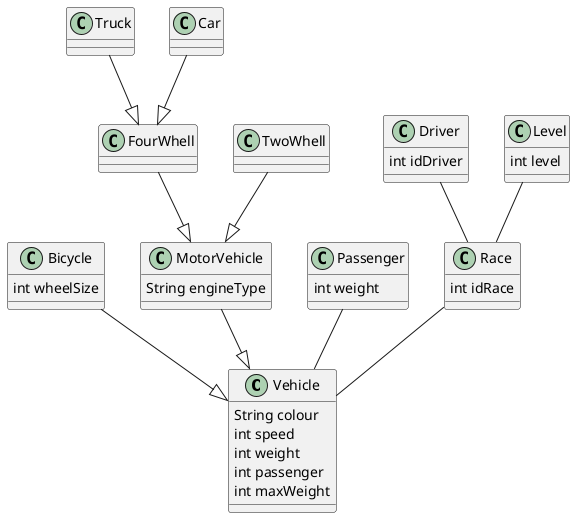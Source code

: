 @startuml
Vehicle : String colour
Vehicle : int speed
Vehicle : int weight
Vehicle : int passenger
Vehicle : int maxWeight
Bicycle : int wheelSize
MotorVehicle : String engineType
Passenger : int weight
Driver : int idDriver
Race : int idRace
Level : int level
Bicycle --|> Vehicle
MotorVehicle --|> Vehicle
FourWhell --|> MotorVehicle
TwoWhell --|> MotorVehicle
Truck --|> FourWhell
Car --|> FourWhell
Passenger -- Vehicle
Race -- Vehicle
Level -- Race
Driver -- Race
@enduml